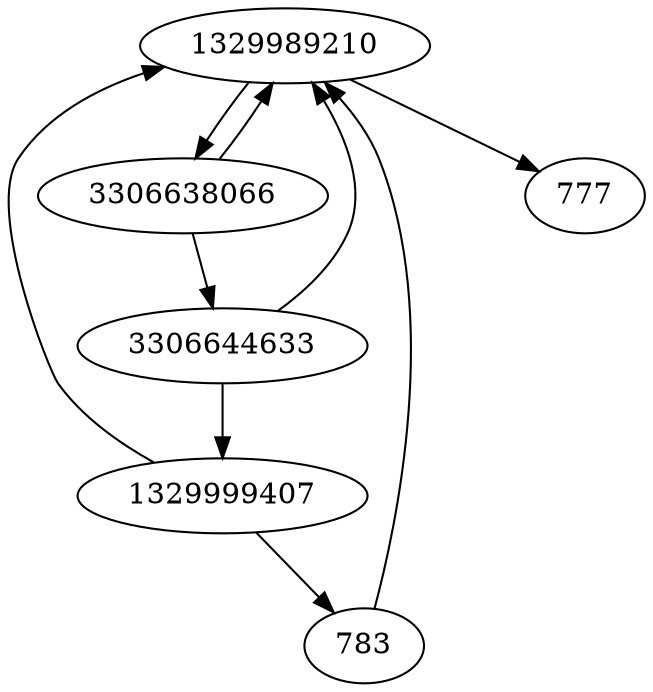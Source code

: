 strict digraph  {
777;
1329999407;
783;
3306638066;
3306644633;
1329989210;
1329999407 -> 783;
1329999407 -> 1329989210;
783 -> 1329989210;
3306638066 -> 3306644633;
3306638066 -> 1329989210;
3306644633 -> 1329999407;
3306644633 -> 1329989210;
1329989210 -> 777;
1329989210 -> 3306638066;
}
